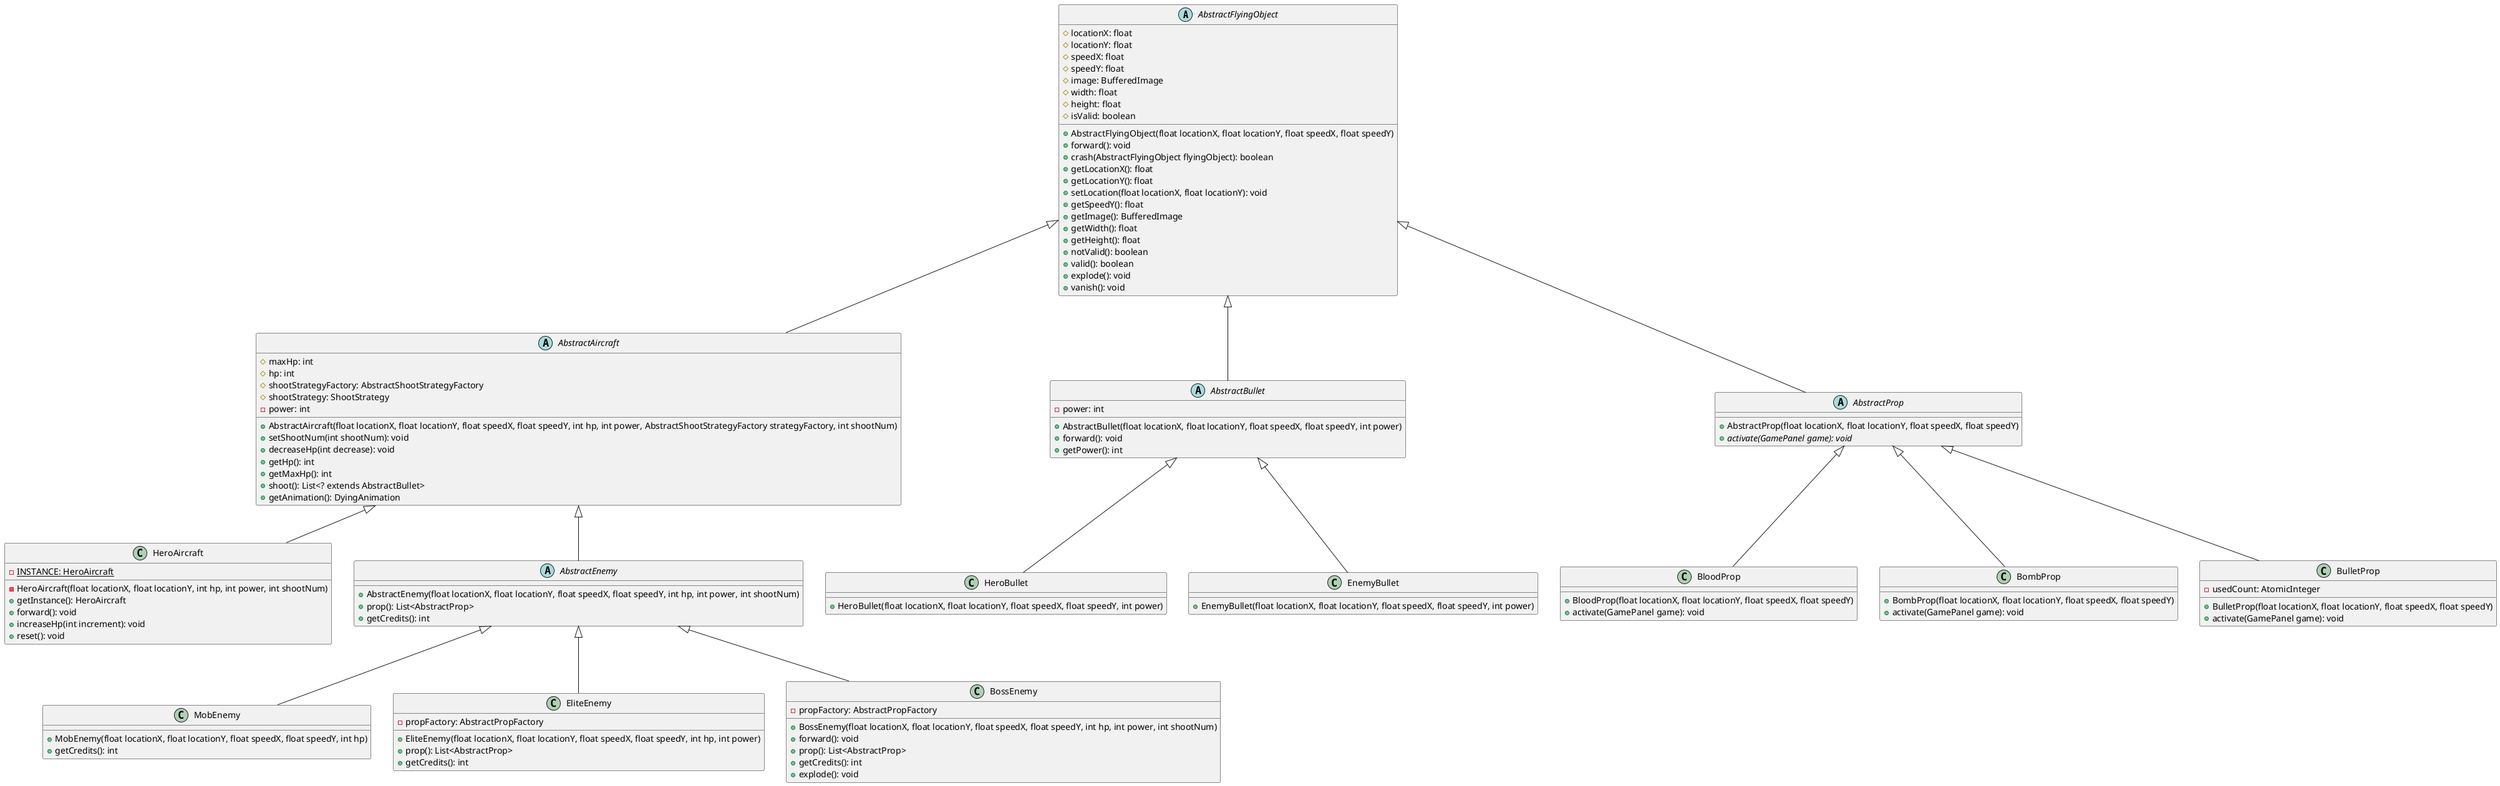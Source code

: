 @startuml
'https://plantuml.com/class-diagram

abstract class AbstractFlyingObject
{
    # locationX: float
    # locationY: float
    # speedX: float
    # speedY: float
    # image: BufferedImage
    # width: float
    # height: float
    # isValid: boolean

    + AbstractFlyingObject(float locationX, float locationY, float speedX, float speedY)
    + forward(): void
    + crash(AbstractFlyingObject flyingObject): boolean
    + getLocationX(): float
    + getLocationY(): float
    + setLocation(float locationX, float locationY): void
    + getSpeedY(): float
    + getImage(): BufferedImage
    + getWidth(): float
    + getHeight(): float
    + notValid(): boolean
    + valid(): boolean
    + explode(): void
    + vanish(): void
}

abstract class AbstractAircraft extends AbstractFlyingObject
{
	# maxHp: int
    # hp: int
	# shootStrategyFactory: AbstractShootStrategyFactory
	# shootStrategy: ShootStrategy
	- power: int
    + AbstractAircraft(float locationX, float locationY, float speedX, float speedY, int hp, int power, AbstractShootStrategyFactory strategyFactory, int shootNum)
    + setShootNum(int shootNum): void
    + decreaseHp(int decrease): void
    + getHp(): int
    + getMaxHp(): int
    + shoot(): List<? extends AbstractBullet>
    + getAnimation(): DyingAnimation
}

class HeroAircraft extends AbstractAircraft {
    - {static} INSTANCE: HeroAircraft
    - HeroAircraft(float locationX, float locationY, int hp, int power, int shootNum)
    + getInstance(): HeroAircraft
    + forward(): void
    + increaseHp(int increment): void
    + reset(): void
}

abstract class AbstractEnemy extends AbstractAircraft {
    + AbstractEnemy(float locationX, float locationY, float speedX, float speedY, int hp, int power, int shootNum)
    + prop(): List<AbstractProp>
    + getCredits(): int
}

class MobEnemy extends AbstractEnemy {
    + MobEnemy(float locationX, float locationY, float speedX, float speedY, int hp)
    + getCredits(): int
}

class EliteEnemy extends AbstractEnemy {
    - propFactory: AbstractPropFactory
    + EliteEnemy(float locationX, float locationY, float speedX, float speedY, int hp, int power)
    + prop(): List<AbstractProp>
    + getCredits(): int
}

class BossEnemy extends AbstractEnemy {
    - propFactory: AbstractPropFactory
    + BossEnemy(float locationX, float locationY, float speedX, float speedY, int hp, int power, int shootNum)
    + forward(): void
    + prop(): List<AbstractProp>
    + getCredits(): int
    + explode(): void
}

abstract class AbstractBullet extends AbstractFlyingObject {
    - power: int
    + AbstractBullet(float locationX, float locationY, float speedX, float speedY, int power)
    + forward(): void
	+ getPower(): int
}

class HeroBullet extends AbstractBullet {
    + HeroBullet(float locationX, float locationY, float speedX, float speedY, int power)
}

class EnemyBullet extends AbstractBullet {
    + EnemyBullet(float locationX, float locationY, float speedX, float speedY, int power)
}

abstract class AbstractProp extends AbstractFlyingObject {
    + AbstractProp(float locationX, float locationY, float speedX, float speedY)
    + {abstract} activate(GamePanel game): void
}

class BloodProp extends AbstractProp {
    + BloodProp(float locationX, float locationY, float speedX, float speedY)
    + activate(GamePanel game): void
}

class BombProp extends AbstractProp {
    + BombProp(float locationX, float locationY, float speedX, float speedY)
    + activate(GamePanel game): void
}

class BulletProp extends AbstractProp {
    - usedCount: AtomicInteger
    + BulletProp(float locationX, float locationY, float speedX, float speedY)
    + activate(GamePanel game): void
}

@enduml
